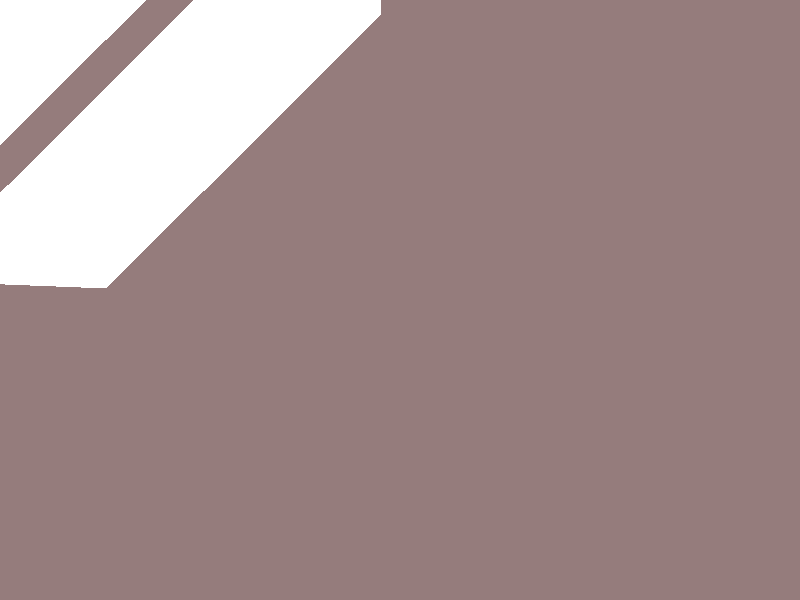 //October 5, 2015

#include "textures.inc"

#declare feet = 12;

//Colors and Textures:
#declare White = texture {
	pigment {
		rgb <1,1,1>
	}
};
#declare WallColor = texture { //will be wood?
	pigment {
		rgb <.3,.2,.2>
	}
};
#declare WindowGlassColor = texture { //will be transparent and glass-like
	pigment {
		rgb <1,1,1>
	}
};


//Basic Walls:
#declare RoomLength = 30 * feet;
#declare RoomWidth = 15 * feet;
#declare RoomHeight = 15 * feet;
#declare DoorDepth = 2;
#declare DoorWidth = /*.2 * RoomWidth;*/ RoomWidth;
#declare DoorHeight = 8 * feet;
#declare TotalWindowLength = (2/3) * RoomLength;
#declare FlatCeilingLength = (1/3) * RoomLength;
#declare RoomWalls = box {
	<0,0,0>
	<RoomWidth,RoomHeight,RoomLength>
};
#declare CeilingCutout = box {
	<-(RoomWidth/2+4),-(DoorDepth/2),-(TotalWindowLength/2)>
	<RoomWidth/2,DoorDepth/2,TotalWindowLength/2>
};
#declare DoorCutout = box {
	<0,0,-DoorDepth>
	<DoorWidth,DoorHeight,DoorDepth>
};
#declare BasicRoom = difference {
	object {
		RoomWalls
		scale 1.001 
	}
	object {
		RoomWalls
	}
	object {
		CeilingCutout
		translate <RoomWidth/2,RoomHeight,(TotalWindowLength/2)+FlatCeilingLength>
	}
	object {
		DoorCutout
		translate <0,0,-DoorDepth>
	}
	texture {WallColor}
};


//Windows And Ceiling
#declare WindowRotation = <0,0,45>;
#declare WindowFrameWidthLength = 8;
#declare WindowHypotenuse = (RoomWidth*sqrt(2))/2;
#declare WindowLength = ((TotalWindowLength-WindowFrameWidthLength)/3)-WindowFrameWidthLength;
#declare WindowBox = box {
	<-(WindowHypotenuse/2),-(DoorDepth/2),-(TotalWindowLength/2)>
	<WindowHypotenuse/2,DoorDepth/2,(TotalWindowLength/2)>
};
#declare WindowCutout = box {
	<-(WindowHypotenuse/2)+WindowFrameWidthLength,-DoorDepth,-(WindowLength/2)>
	<WindowHypotenuse/2-WindowFrameWidthLength,DoorDepth,WindowLength/2>
};
#declare Windows = difference {
	object {
		WindowBox
		rotate WindowRotation
	}
	object {
		WindowCutout
		rotate WindowRotation
		translate <0,0,-(TotalWindowLength/2)+(WindowLength/2)+WindowFrameWidthLength>
	}
	object {
		WindowCutout
		rotate WindowRotation
		translate <0,0,-(TotalWindowLength/2)+(WindowLength/2)+(WindowFrameWidthLength*2)+WindowLength>
	}
	object {
		WindowCutout
		rotate WindowRotation
		translate <0,0,-(TotalWindowLength/2)+(WindowLength/2)+(WindowFrameWidthLength*3)+(WindowLength*2)>
	}
	texture {WallColor}
};
#declare WindowsAndGlass = union {
	object {
		Windows
	}
		object {
		WindowCutout
		scale <0,.25,0>
		rotate WindowRotation
		translate <0,0,-(TotalWindowLength/2)+(WindowLength/2)+WindowFrameWidthLength>
		texture {WindowGlassColor}
	}
	object {
		WindowCutout
		scale <0,.25,0>
		rotate WindowRotation
		translate <0,0,-(TotalWindowLength/2)+(WindowLength/2)+(WindowFrameWidthLength*2)+WindowLength>
		texture {WindowGlassColor}
	}
	object {
		WindowCutout
		scale <0,.25,0>
		rotate WindowRotation
		translate <0,0,-(TotalWindowLength/2)+(WindowLength/2)+(WindowFrameWidthLength*3)+(WindowLength*2)>
		texture {WindowGlassColor}
	}
	translate <RoomWidth/4,RoomHeight+(RoomWidth/4)-DoorDepth,(TotalWindowLength/2)+FlatCeilingLength>
};

#declare SolidWall = box {
	<0,0,-DoorDepth>
	<RoomWidth,RoomWidth,DoorDepth>
	translate <0,RoomHeight,RoomLength-TotalWindowLength>
};
#declare DifferenceWall = box {
	<-WindowHypotenuse,-WindowHypotenuse,-DoorDepth>
	<WindowHypotenuse,WindowHypotenuse,DoorDepth>
};
#declare TriangleWall1 = difference {
	object {
		SolidWall
	}
	object {
		DifferenceWall
		rotate WindowRotation
		translate <0,RoomHeight+RoomWidth,RoomLength-TotalWindowLength>
	}
	object {
		DifferenceWall
		rotate -WindowRotation
		translate <RoomWidth,RoomHeight+RoomWidth,RoomLength-TotalWindowLength>
	}
};	
#declare TriangleWall2 = difference {
	object {
		TriangleWall1
	}
	object {
		DifferenceWall
		rotate WindowRotation
		translate <RoomWidth/2,RoomHeight+(RoomWidth/2),RoomLength-TotalWindowLength>
	}
	translate <0,0,-DoorDepth>
};
#declare AngledCeiling = box {
	<-(WindowHypotenuse/2),-(DoorDepth/2),-(TotalWindowLength/2)>
	<WindowHypotenuse/2,DoorDepth/2,(TotalWindowLength/2)>
	rotate -(WindowRotation)
	translate<RoomWidth/4*3,RoomHeight+(RoomWidth/4)-DoorDepth,(TotalWindowLength/2)+FlatCeilingLength>
};
#declare CeilingAndWalls = union {
	object {
		AngledCeiling
	}
	object {
		TriangleWall2
	}
	object {
		TriangleWall2
		translate <0,0,TotalWindowLength+DoorDepth*2>
	}
	texture {WallColor}
};
#declare VaultedCeiling = union {
	object {
		CeilingAndWalls
	}
	object {
		WindowsAndGlass
	}
};

//Total Room:
#declare Room = union { 
	object {
		BasicRoom
	}
	object {
		VaultedCeiling
	}
};	

//Setup:
#declare InsideLookingUp = <RoomWidth/2,0,RoomLength/4*3>;
#declare MiddleInside = <RoomWidth/2,RoomHeight,.5*RoomLength>;
#declare CamOutside = <-2*RoomWidth, RoomHeight/2,.5*RoomLength>;

light_source {
	<5,5,5>
	rgb <1,1,1>
}
background {
	rgb <0,1,1>
}
camera {
	location MiddleInside
	look_at <.5*RoomWidth,RoomHeight,RoomLength>
}
light_source {
	CamOutside
	rgb <1,1,1>
}
object {
	Room
}

/*
Next Goals:
	Make Log Cabin Walls (cylinders with wood texture)
	Make Transparent Glass for Windows
	Do Sunlight and Skylights and BounceLights
	Add in Fireplace and raised floor
	Look at atmospheric effects
	
*/










